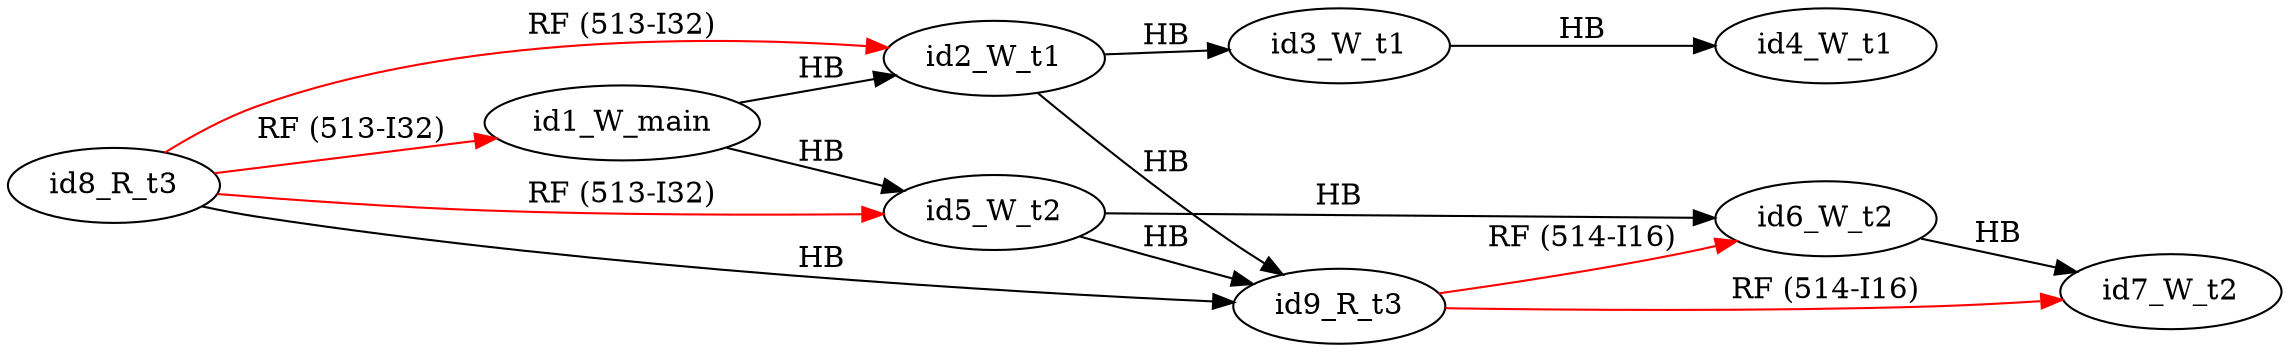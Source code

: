 digraph memory_model {
rankdir=LR;
splines=true; esep=0.5;
id8_R_t3 -> id1_W_main [label = "RF (513-I32)", color="red"];
id8_R_t3 -> id2_W_t1 [label = "RF (513-I32)", color="red"];
id8_R_t3 -> id5_W_t2 [label = "RF (513-I32)", color="red"];
id9_R_t3 -> id6_W_t2 [label = "RF (514-I16)", color="red"];
id9_R_t3 -> id7_W_t2 [label = "RF (514-I16)", color="red"];
id2_W_t1 -> id3_W_t1 [label = "HB", color="black"];
id3_W_t1 -> id4_W_t1 [label = "HB", color="black"];
id5_W_t2 -> id6_W_t2 [label = "HB", color="black"];
id6_W_t2 -> id7_W_t2 [label = "HB", color="black"];
id8_R_t3 -> id9_R_t3 [label = "HB", color="black"];
id1_W_main -> id2_W_t1 [label = "HB", color="black"];
id1_W_main -> id5_W_t2 [label = "HB", color="black"];
id2_W_t1 -> id9_R_t3 [label = "HB", color="black"];
id5_W_t2 -> id9_R_t3 [label = "HB", color="black"];
id1_W_main [pos="5.0,6!"]
id2_W_t1 [pos="0,4!"]
id3_W_t1 [pos="0,2!"]
id4_W_t1 [pos="0,0!"]
id5_W_t2 [pos="5,4!"]
id6_W_t2 [pos="5,2!"]
id7_W_t2 [pos="5,0!"]
id8_R_t3 [pos="10,4!"]
id9_R_t3 [pos="10,2!"]
}